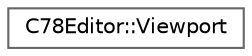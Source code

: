 digraph "Graphical Class Hierarchy"
{
 // LATEX_PDF_SIZE
  bgcolor="transparent";
  edge [fontname=Helvetica,fontsize=10,labelfontname=Helvetica,labelfontsize=10];
  node [fontname=Helvetica,fontsize=10,shape=box,height=0.2,width=0.4];
  rankdir="LR";
  Node0 [id="Node000000",label="C78Editor::Viewport",height=0.2,width=0.4,color="grey40", fillcolor="white", style="filled",URL="$d1/d2c/class_c78_editor_1_1_viewport.html",tooltip=" "];
}
